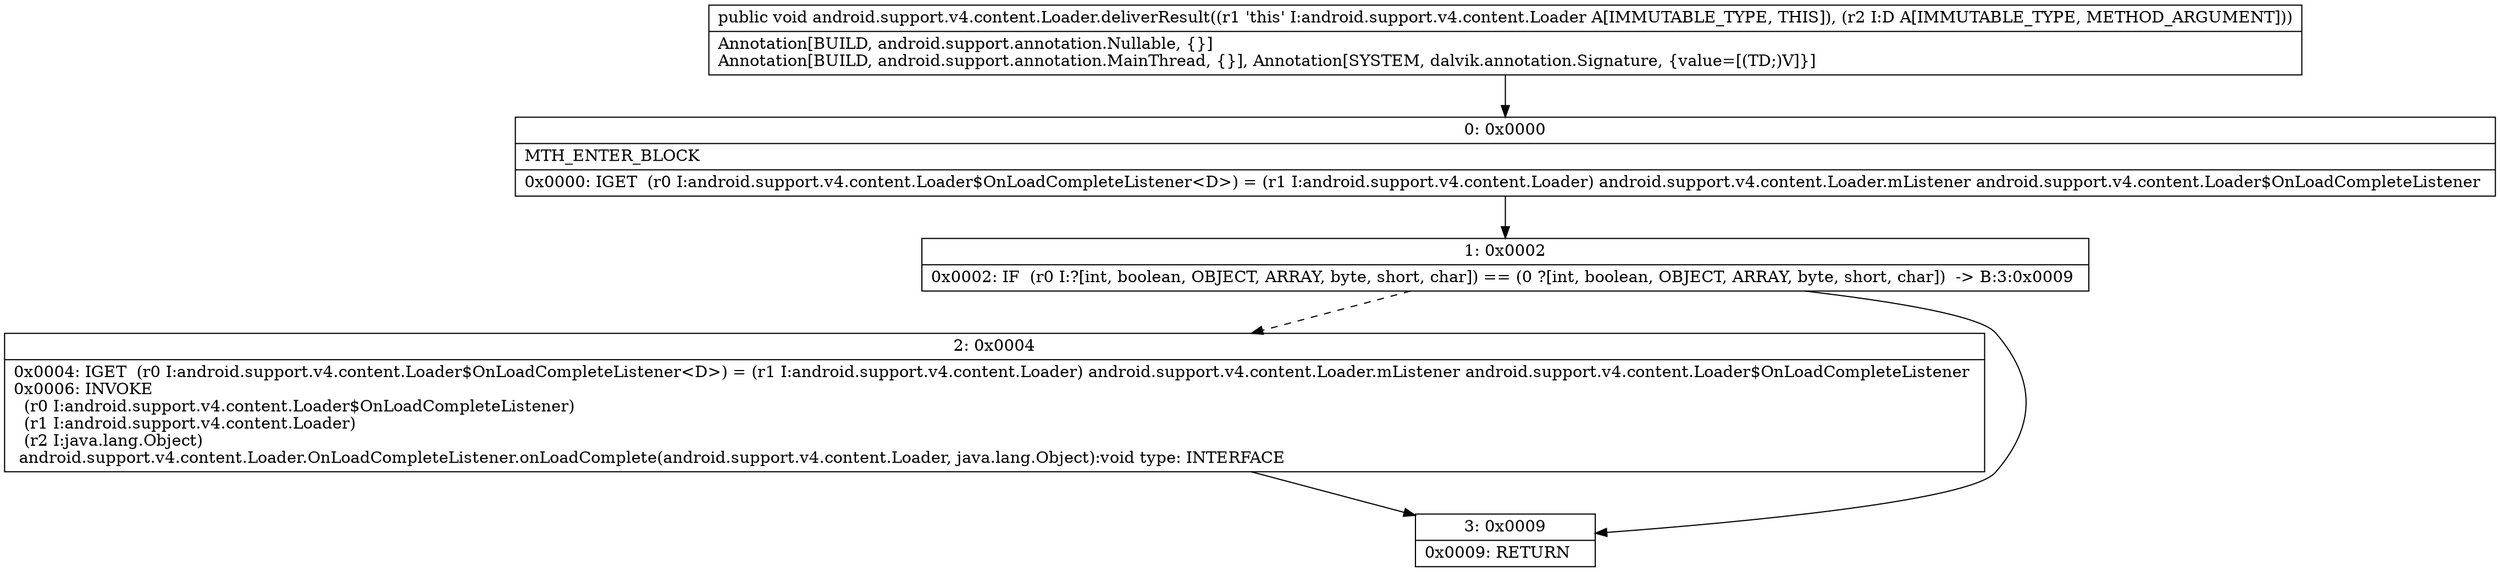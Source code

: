 digraph "CFG forandroid.support.v4.content.Loader.deliverResult(Ljava\/lang\/Object;)V" {
Node_0 [shape=record,label="{0\:\ 0x0000|MTH_ENTER_BLOCK\l|0x0000: IGET  (r0 I:android.support.v4.content.Loader$OnLoadCompleteListener\<D\>) = (r1 I:android.support.v4.content.Loader) android.support.v4.content.Loader.mListener android.support.v4.content.Loader$OnLoadCompleteListener \l}"];
Node_1 [shape=record,label="{1\:\ 0x0002|0x0002: IF  (r0 I:?[int, boolean, OBJECT, ARRAY, byte, short, char]) == (0 ?[int, boolean, OBJECT, ARRAY, byte, short, char])  \-\> B:3:0x0009 \l}"];
Node_2 [shape=record,label="{2\:\ 0x0004|0x0004: IGET  (r0 I:android.support.v4.content.Loader$OnLoadCompleteListener\<D\>) = (r1 I:android.support.v4.content.Loader) android.support.v4.content.Loader.mListener android.support.v4.content.Loader$OnLoadCompleteListener \l0x0006: INVOKE  \l  (r0 I:android.support.v4.content.Loader$OnLoadCompleteListener)\l  (r1 I:android.support.v4.content.Loader)\l  (r2 I:java.lang.Object)\l android.support.v4.content.Loader.OnLoadCompleteListener.onLoadComplete(android.support.v4.content.Loader, java.lang.Object):void type: INTERFACE \l}"];
Node_3 [shape=record,label="{3\:\ 0x0009|0x0009: RETURN   \l}"];
MethodNode[shape=record,label="{public void android.support.v4.content.Loader.deliverResult((r1 'this' I:android.support.v4.content.Loader A[IMMUTABLE_TYPE, THIS]), (r2 I:D A[IMMUTABLE_TYPE, METHOD_ARGUMENT]))  | Annotation[BUILD, android.support.annotation.Nullable, \{\}]\lAnnotation[BUILD, android.support.annotation.MainThread, \{\}], Annotation[SYSTEM, dalvik.annotation.Signature, \{value=[(TD;)V]\}]\l}"];
MethodNode -> Node_0;
Node_0 -> Node_1;
Node_1 -> Node_2[style=dashed];
Node_1 -> Node_3;
Node_2 -> Node_3;
}

